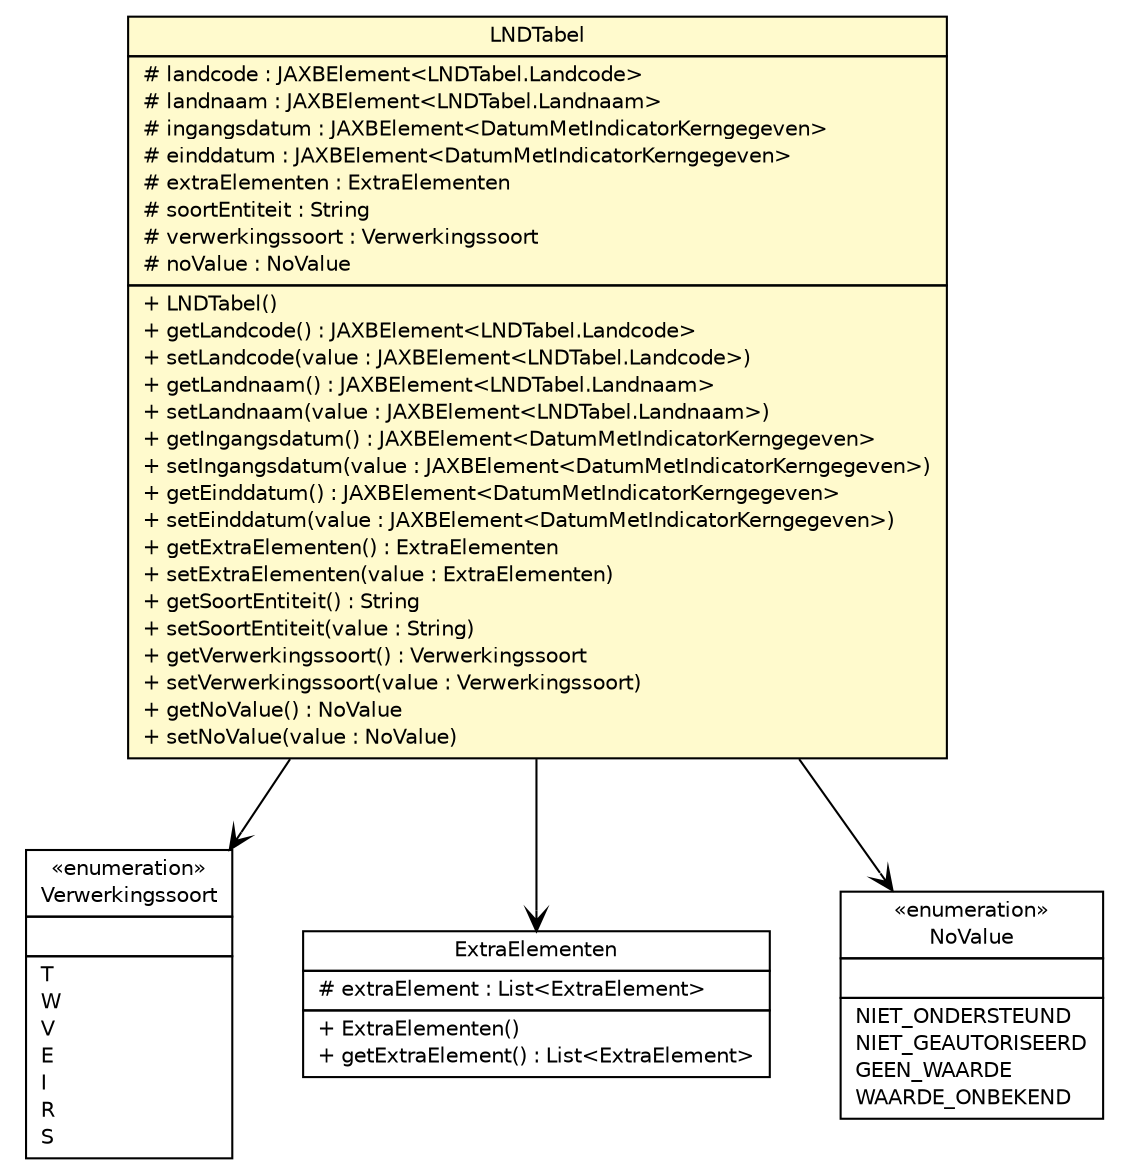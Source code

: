 #!/usr/local/bin/dot
#
# Class diagram 
# Generated by UMLGraph version R5_6-24-gf6e263 (http://www.umlgraph.org/)
#

digraph G {
	edge [fontname="Helvetica",fontsize=10,labelfontname="Helvetica",labelfontsize=10];
	node [fontname="Helvetica",fontsize=10,shape=plaintext];
	nodesep=0.25;
	ranksep=0.5;
	// nl.egem.stuf.sector.bg._0204.LNDTabel
	c104431 [label=<<table title="nl.egem.stuf.sector.bg._0204.LNDTabel" border="0" cellborder="1" cellspacing="0" cellpadding="2" port="p" bgcolor="lemonChiffon" href="./LNDTabel.html">
		<tr><td><table border="0" cellspacing="0" cellpadding="1">
<tr><td align="center" balign="center"> LNDTabel </td></tr>
		</table></td></tr>
		<tr><td><table border="0" cellspacing="0" cellpadding="1">
<tr><td align="left" balign="left"> # landcode : JAXBElement&lt;LNDTabel.Landcode&gt; </td></tr>
<tr><td align="left" balign="left"> # landnaam : JAXBElement&lt;LNDTabel.Landnaam&gt; </td></tr>
<tr><td align="left" balign="left"> # ingangsdatum : JAXBElement&lt;DatumMetIndicatorKerngegeven&gt; </td></tr>
<tr><td align="left" balign="left"> # einddatum : JAXBElement&lt;DatumMetIndicatorKerngegeven&gt; </td></tr>
<tr><td align="left" balign="left"> # extraElementen : ExtraElementen </td></tr>
<tr><td align="left" balign="left"> # soortEntiteit : String </td></tr>
<tr><td align="left" balign="left"> # verwerkingssoort : Verwerkingssoort </td></tr>
<tr><td align="left" balign="left"> # noValue : NoValue </td></tr>
		</table></td></tr>
		<tr><td><table border="0" cellspacing="0" cellpadding="1">
<tr><td align="left" balign="left"> + LNDTabel() </td></tr>
<tr><td align="left" balign="left"> + getLandcode() : JAXBElement&lt;LNDTabel.Landcode&gt; </td></tr>
<tr><td align="left" balign="left"> + setLandcode(value : JAXBElement&lt;LNDTabel.Landcode&gt;) </td></tr>
<tr><td align="left" balign="left"> + getLandnaam() : JAXBElement&lt;LNDTabel.Landnaam&gt; </td></tr>
<tr><td align="left" balign="left"> + setLandnaam(value : JAXBElement&lt;LNDTabel.Landnaam&gt;) </td></tr>
<tr><td align="left" balign="left"> + getIngangsdatum() : JAXBElement&lt;DatumMetIndicatorKerngegeven&gt; </td></tr>
<tr><td align="left" balign="left"> + setIngangsdatum(value : JAXBElement&lt;DatumMetIndicatorKerngegeven&gt;) </td></tr>
<tr><td align="left" balign="left"> + getEinddatum() : JAXBElement&lt;DatumMetIndicatorKerngegeven&gt; </td></tr>
<tr><td align="left" balign="left"> + setEinddatum(value : JAXBElement&lt;DatumMetIndicatorKerngegeven&gt;) </td></tr>
<tr><td align="left" balign="left"> + getExtraElementen() : ExtraElementen </td></tr>
<tr><td align="left" balign="left"> + setExtraElementen(value : ExtraElementen) </td></tr>
<tr><td align="left" balign="left"> + getSoortEntiteit() : String </td></tr>
<tr><td align="left" balign="left"> + setSoortEntiteit(value : String) </td></tr>
<tr><td align="left" balign="left"> + getVerwerkingssoort() : Verwerkingssoort </td></tr>
<tr><td align="left" balign="left"> + setVerwerkingssoort(value : Verwerkingssoort) </td></tr>
<tr><td align="left" balign="left"> + getNoValue() : NoValue </td></tr>
<tr><td align="left" balign="left"> + setNoValue(value : NoValue) </td></tr>
		</table></td></tr>
		</table>>, URL="./LNDTabel.html", fontname="Helvetica", fontcolor="black", fontsize=10.0];
	// nl.egem.stuf.stuf0204.Verwerkingssoort
	c104739 [label=<<table title="nl.egem.stuf.stuf0204.Verwerkingssoort" border="0" cellborder="1" cellspacing="0" cellpadding="2" port="p" href="../../../stuf0204/Verwerkingssoort.html">
		<tr><td><table border="0" cellspacing="0" cellpadding="1">
<tr><td align="center" balign="center"> &#171;enumeration&#187; </td></tr>
<tr><td align="center" balign="center"> Verwerkingssoort </td></tr>
		</table></td></tr>
		<tr><td><table border="0" cellspacing="0" cellpadding="1">
<tr><td align="left" balign="left">  </td></tr>
		</table></td></tr>
		<tr><td><table border="0" cellspacing="0" cellpadding="1">
<tr><td align="left" balign="left"> T </td></tr>
<tr><td align="left" balign="left"> W </td></tr>
<tr><td align="left" balign="left"> V </td></tr>
<tr><td align="left" balign="left"> E </td></tr>
<tr><td align="left" balign="left"> I </td></tr>
<tr><td align="left" balign="left"> R </td></tr>
<tr><td align="left" balign="left"> S </td></tr>
		</table></td></tr>
		</table>>, URL="../../../stuf0204/Verwerkingssoort.html", fontname="Helvetica", fontcolor="black", fontsize=10.0];
	// nl.egem.stuf.stuf0204.ExtraElementen
	c104742 [label=<<table title="nl.egem.stuf.stuf0204.ExtraElementen" border="0" cellborder="1" cellspacing="0" cellpadding="2" port="p" href="../../../stuf0204/ExtraElementen.html">
		<tr><td><table border="0" cellspacing="0" cellpadding="1">
<tr><td align="center" balign="center"> ExtraElementen </td></tr>
		</table></td></tr>
		<tr><td><table border="0" cellspacing="0" cellpadding="1">
<tr><td align="left" balign="left"> # extraElement : List&lt;ExtraElement&gt; </td></tr>
		</table></td></tr>
		<tr><td><table border="0" cellspacing="0" cellpadding="1">
<tr><td align="left" balign="left"> + ExtraElementen() </td></tr>
<tr><td align="left" balign="left"> + getExtraElement() : List&lt;ExtraElement&gt; </td></tr>
		</table></td></tr>
		</table>>, URL="../../../stuf0204/ExtraElementen.html", fontname="Helvetica", fontcolor="black", fontsize=10.0];
	// nl.egem.stuf.stuf0204.NoValue
	c104749 [label=<<table title="nl.egem.stuf.stuf0204.NoValue" border="0" cellborder="1" cellspacing="0" cellpadding="2" port="p" href="../../../stuf0204/NoValue.html">
		<tr><td><table border="0" cellspacing="0" cellpadding="1">
<tr><td align="center" balign="center"> &#171;enumeration&#187; </td></tr>
<tr><td align="center" balign="center"> NoValue </td></tr>
		</table></td></tr>
		<tr><td><table border="0" cellspacing="0" cellpadding="1">
<tr><td align="left" balign="left">  </td></tr>
		</table></td></tr>
		<tr><td><table border="0" cellspacing="0" cellpadding="1">
<tr><td align="left" balign="left"> NIET_ONDERSTEUND </td></tr>
<tr><td align="left" balign="left"> NIET_GEAUTORISEERD </td></tr>
<tr><td align="left" balign="left"> GEEN_WAARDE </td></tr>
<tr><td align="left" balign="left"> WAARDE_ONBEKEND </td></tr>
		</table></td></tr>
		</table>>, URL="../../../stuf0204/NoValue.html", fontname="Helvetica", fontcolor="black", fontsize=10.0];
	// nl.egem.stuf.sector.bg._0204.LNDTabel NAVASSOC nl.egem.stuf.stuf0204.ExtraElementen
	c104431:p -> c104742:p [taillabel="", label="", headlabel="", fontname="Helvetica", fontcolor="black", fontsize=10.0, color="black", arrowhead=open];
	// nl.egem.stuf.sector.bg._0204.LNDTabel NAVASSOC nl.egem.stuf.stuf0204.Verwerkingssoort
	c104431:p -> c104739:p [taillabel="", label="", headlabel="", fontname="Helvetica", fontcolor="black", fontsize=10.0, color="black", arrowhead=open];
	// nl.egem.stuf.sector.bg._0204.LNDTabel NAVASSOC nl.egem.stuf.stuf0204.NoValue
	c104431:p -> c104749:p [taillabel="", label="", headlabel="", fontname="Helvetica", fontcolor="black", fontsize=10.0, color="black", arrowhead=open];
}

